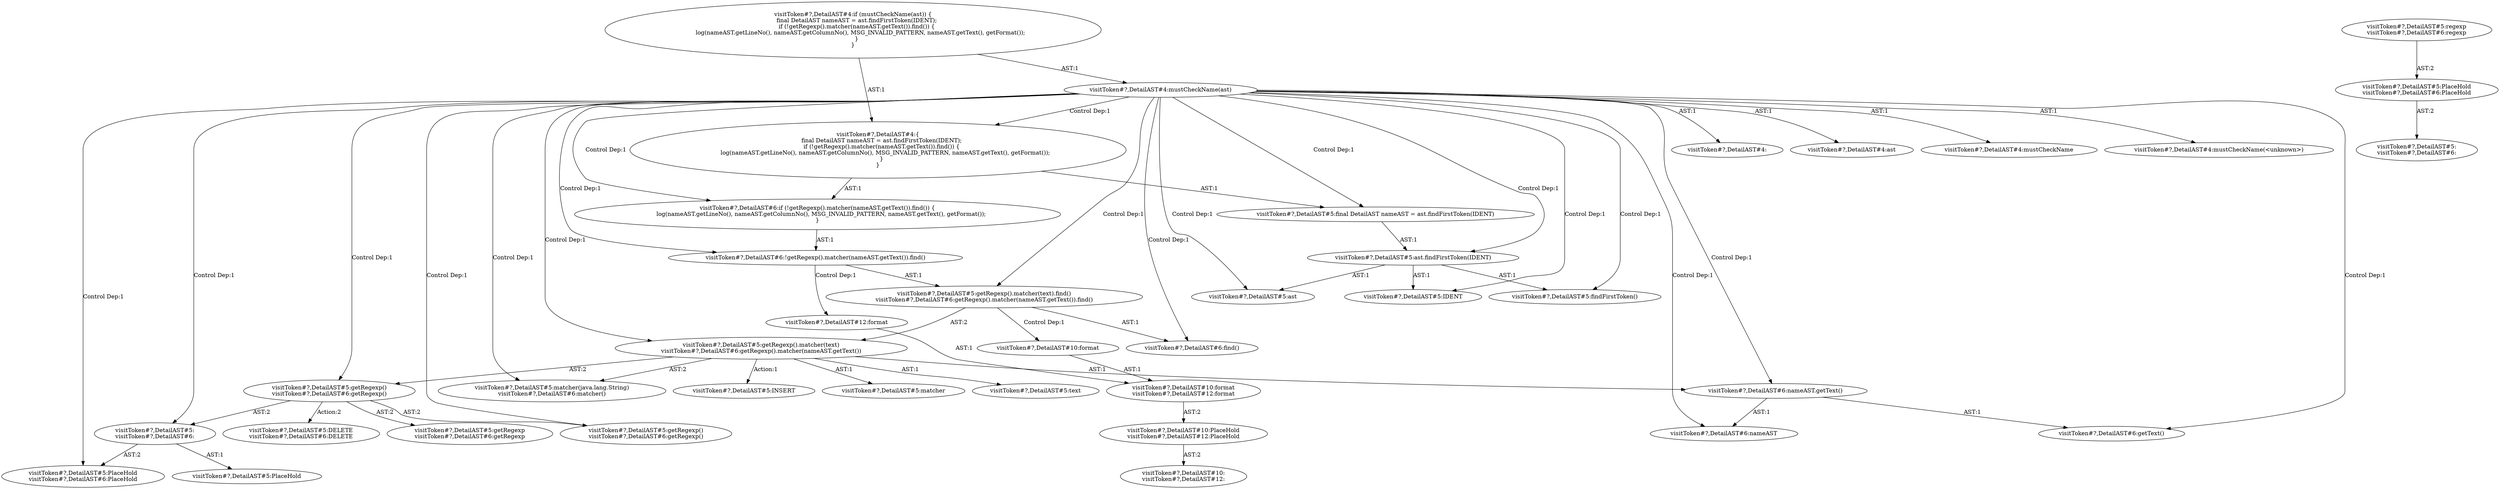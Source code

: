 digraph "Pattern" {
0 [label="visitToken#?,DetailAST#5:DELETE
visitToken#?,DetailAST#6:DELETE" shape=ellipse]
1 [label="visitToken#?,DetailAST#5:getRegexp()
visitToken#?,DetailAST#6:getRegexp()" shape=ellipse]
2 [label="visitToken#?,DetailAST#5:getRegexp().matcher(text)
visitToken#?,DetailAST#6:getRegexp().matcher(nameAST.getText())" shape=ellipse]
3 [label="visitToken#?,DetailAST#5:getRegexp().matcher(text).find()
visitToken#?,DetailAST#6:getRegexp().matcher(nameAST.getText()).find()" shape=ellipse]
4 [label="visitToken#?,DetailAST#10:format" shape=ellipse]
5 [label="visitToken#?,DetailAST#10:format
visitToken#?,DetailAST#12:format" shape=ellipse]
6 [label="visitToken#?,DetailAST#10:PlaceHold
visitToken#?,DetailAST#12:PlaceHold" shape=ellipse]
7 [label="visitToken#?,DetailAST#10:
visitToken#?,DetailAST#12:" shape=ellipse]
8 [label="visitToken#?,DetailAST#5:matcher" shape=ellipse]
9 [label="visitToken#?,DetailAST#5:matcher(java.lang.String)
visitToken#?,DetailAST#6:matcher()" shape=ellipse]
10 [label="visitToken#?,DetailAST#5:text" shape=ellipse]
11 [label="visitToken#?,DetailAST#5:INSERT" shape=ellipse]
12 [label="visitToken#?,DetailAST#5:regexp
visitToken#?,DetailAST#6:regexp" shape=ellipse]
13 [label="visitToken#?,DetailAST#5:PlaceHold
visitToken#?,DetailAST#6:PlaceHold" shape=ellipse]
14 [label="visitToken#?,DetailAST#5:
visitToken#?,DetailAST#6:" shape=ellipse]
15 [label="visitToken#?,DetailAST#5:getRegexp
visitToken#?,DetailAST#6:getRegexp" shape=ellipse]
16 [label="visitToken#?,DetailAST#5:
visitToken#?,DetailAST#6:" shape=ellipse]
17 [label="visitToken#?,DetailAST#5:PlaceHold" shape=ellipse]
18 [label="visitToken#?,DetailAST#5:PlaceHold
visitToken#?,DetailAST#6:PlaceHold" shape=ellipse]
19 [label="visitToken#?,DetailAST#5:getRegexp()
visitToken#?,DetailAST#6:getRegexp()" shape=ellipse]
20 [label="visitToken#?,DetailAST#4:if (mustCheckName(ast)) \{
    final DetailAST nameAST = ast.findFirstToken(IDENT);
    if (!getRegexp().matcher(nameAST.getText()).find()) \{
        log(nameAST.getLineNo(), nameAST.getColumnNo(), MSG_INVALID_PATTERN, nameAST.getText(), getFormat());
    \}
\}" shape=ellipse]
21 [label="visitToken#?,DetailAST#4:mustCheckName(ast)" shape=ellipse]
22 [label="visitToken#?,DetailAST#4:" shape=ellipse]
23 [label="visitToken#?,DetailAST#4:ast" shape=ellipse]
24 [label="visitToken#?,DetailAST#6:nameAST" shape=ellipse]
25 [label="visitToken#?,DetailAST#4:\{
    final DetailAST nameAST = ast.findFirstToken(IDENT);
    if (!getRegexp().matcher(nameAST.getText()).find()) \{
        log(nameAST.getLineNo(), nameAST.getColumnNo(), MSG_INVALID_PATTERN, nameAST.getText(), getFormat());
    \}
\}" shape=ellipse]
26 [label="visitToken#?,DetailAST#5:ast.findFirstToken(IDENT)" shape=ellipse]
27 [label="visitToken#?,DetailAST#5:ast" shape=ellipse]
28 [label="visitToken#?,DetailAST#5:IDENT" shape=ellipse]
29 [label="visitToken#?,DetailAST#6:if (!getRegexp().matcher(nameAST.getText()).find()) \{
    log(nameAST.getLineNo(), nameAST.getColumnNo(), MSG_INVALID_PATTERN, nameAST.getText(), getFormat());
\}" shape=ellipse]
30 [label="visitToken#?,DetailAST#6:!getRegexp().matcher(nameAST.getText()).find()" shape=ellipse]
31 [label="visitToken#?,DetailAST#12:format" shape=ellipse]
32 [label="visitToken#?,DetailAST#6:nameAST.getText()" shape=ellipse]
33 [label="visitToken#?,DetailAST#4:mustCheckName" shape=ellipse]
34 [label="visitToken#?,DetailAST#4:mustCheckName(<unknown>)" shape=ellipse]
35 [label="visitToken#?,DetailAST#6:find()" shape=ellipse]
36 [label="visitToken#?,DetailAST#5:final DetailAST nameAST = ast.findFirstToken(IDENT)" shape=ellipse]
37 [label="visitToken#?,DetailAST#6:getText()" shape=ellipse]
38 [label="visitToken#?,DetailAST#5:findFirstToken()" shape=ellipse]
1 -> 0 [label="Action:2"];
1 -> 15 [label="AST:2"];
1 -> 16 [label="AST:2"];
1 -> 19 [label="AST:2"];
2 -> 1 [label="AST:2"];
2 -> 8 [label="AST:1"];
2 -> 9 [label="AST:2"];
2 -> 10 [label="AST:1"];
2 -> 11 [label="Action:1"];
2 -> 32 [label="AST:1"];
3 -> 2 [label="AST:2"];
3 -> 4 [label="Control Dep:1"];
3 -> 35 [label="AST:1"];
4 -> 5 [label="AST:1"];
5 -> 6 [label="AST:2"];
6 -> 7 [label="AST:2"];
12 -> 13 [label="AST:2"];
13 -> 14 [label="AST:2"];
16 -> 17 [label="AST:1"];
16 -> 18 [label="AST:2"];
20 -> 21 [label="AST:1"];
20 -> 25 [label="AST:1"];
21 -> 33 [label="AST:1"];
21 -> 22 [label="AST:1"];
21 -> 34 [label="AST:1"];
21 -> 23 [label="AST:1"];
21 -> 25 [label="Control Dep:1"];
21 -> 36 [label="Control Dep:1"];
21 -> 26 [label="Control Dep:1"];
21 -> 38 [label="Control Dep:1"];
21 -> 27 [label="Control Dep:1"];
21 -> 28 [label="Control Dep:1"];
21 -> 29 [label="Control Dep:1"];
21 -> 30 [label="Control Dep:1"];
21 -> 3 [label="Control Dep:1"];
21 -> 35 [label="Control Dep:1"];
21 -> 2 [label="Control Dep:1"];
21 -> 9 [label="Control Dep:1"];
21 -> 1 [label="Control Dep:1"];
21 -> 19 [label="Control Dep:1"];
21 -> 16 [label="Control Dep:1"];
21 -> 18 [label="Control Dep:1"];
21 -> 32 [label="Control Dep:1"];
21 -> 37 [label="Control Dep:1"];
21 -> 24 [label="Control Dep:1"];
25 -> 36 [label="AST:1"];
25 -> 29 [label="AST:1"];
26 -> 27 [label="AST:1"];
26 -> 38 [label="AST:1"];
26 -> 28 [label="AST:1"];
29 -> 30 [label="AST:1"];
30 -> 3 [label="AST:1"];
30 -> 31 [label="Control Dep:1"];
31 -> 5 [label="AST:1"];
32 -> 24 [label="AST:1"];
32 -> 37 [label="AST:1"];
36 -> 26 [label="AST:1"];
}